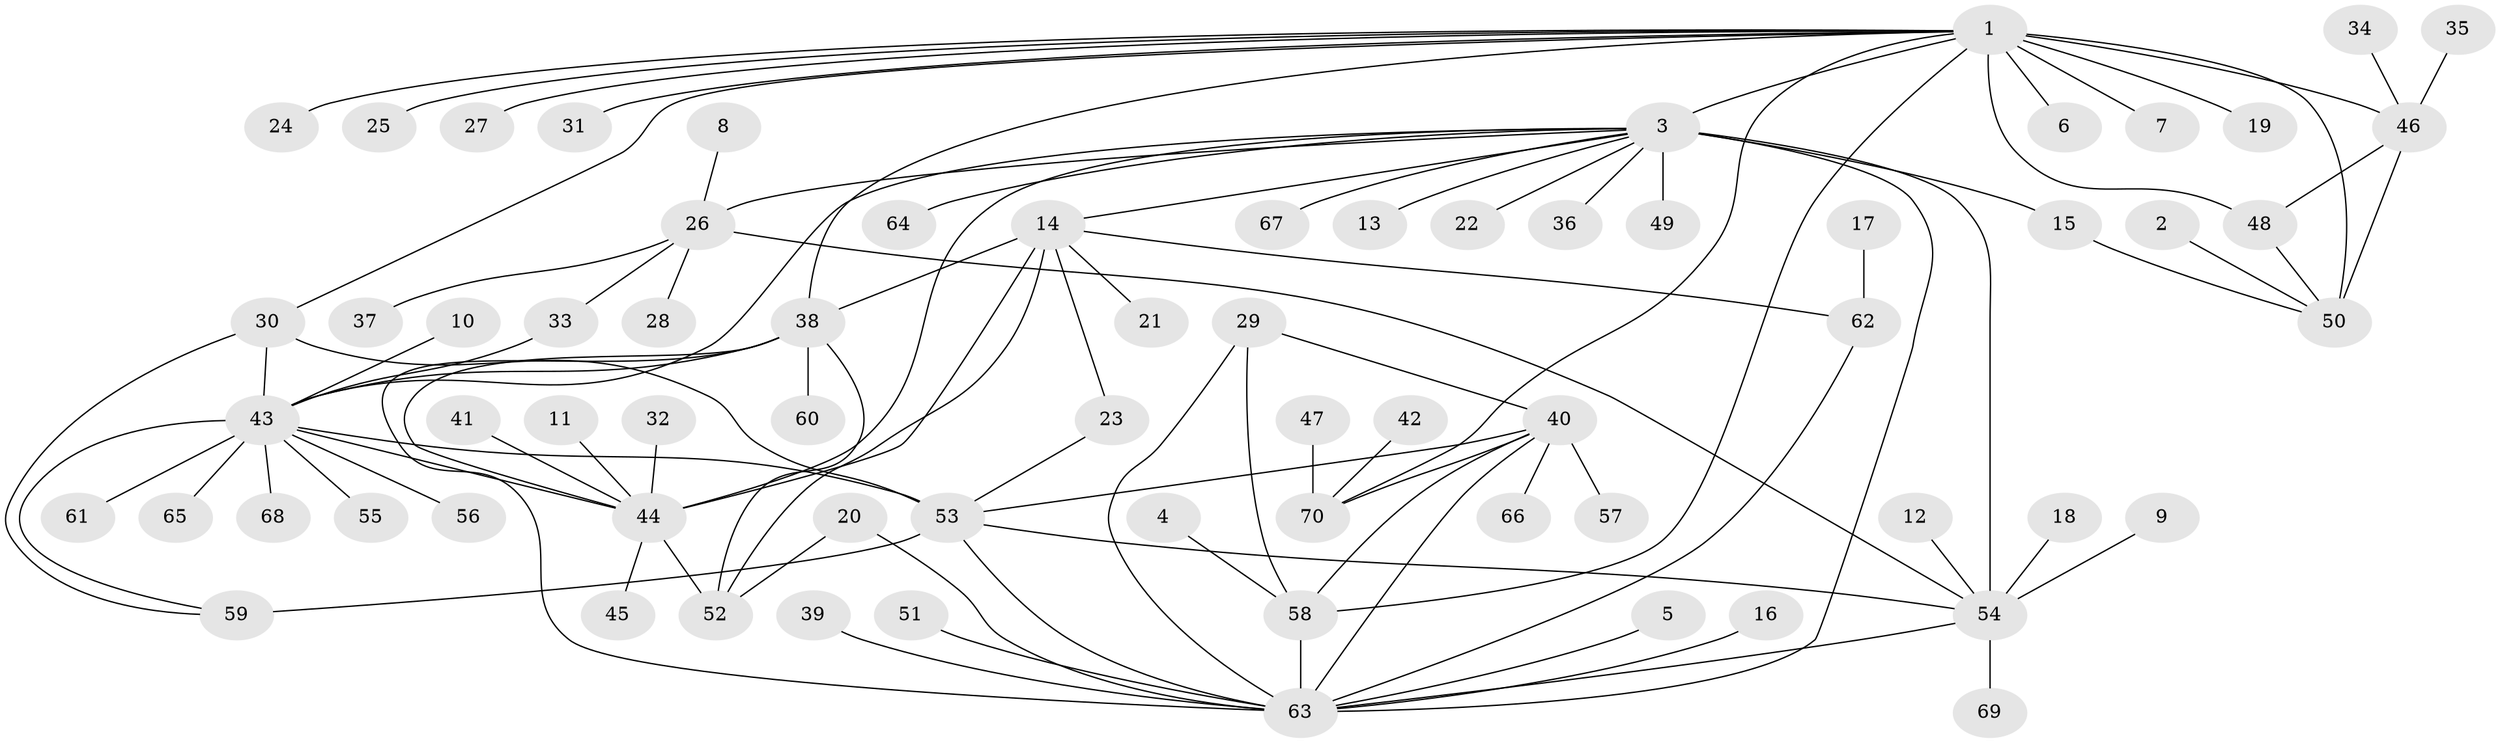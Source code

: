 // original degree distribution, {10: 0.05, 8: 0.05714285714285714, 6: 0.014285714285714285, 14: 0.014285714285714285, 12: 0.007142857142857143, 7: 0.03571428571428571, 11: 0.014285714285714285, 16: 0.007142857142857143, 9: 0.04285714285714286, 13: 0.007142857142857143, 1: 0.5857142857142857, 2: 0.12142857142857143, 3: 0.03571428571428571, 5: 0.007142857142857143}
// Generated by graph-tools (version 1.1) at 2025/50/03/09/25 03:50:37]
// undirected, 70 vertices, 99 edges
graph export_dot {
graph [start="1"]
  node [color=gray90,style=filled];
  1;
  2;
  3;
  4;
  5;
  6;
  7;
  8;
  9;
  10;
  11;
  12;
  13;
  14;
  15;
  16;
  17;
  18;
  19;
  20;
  21;
  22;
  23;
  24;
  25;
  26;
  27;
  28;
  29;
  30;
  31;
  32;
  33;
  34;
  35;
  36;
  37;
  38;
  39;
  40;
  41;
  42;
  43;
  44;
  45;
  46;
  47;
  48;
  49;
  50;
  51;
  52;
  53;
  54;
  55;
  56;
  57;
  58;
  59;
  60;
  61;
  62;
  63;
  64;
  65;
  66;
  67;
  68;
  69;
  70;
  1 -- 3 [weight=1.0];
  1 -- 6 [weight=1.0];
  1 -- 7 [weight=1.0];
  1 -- 19 [weight=1.0];
  1 -- 24 [weight=1.0];
  1 -- 25 [weight=1.0];
  1 -- 27 [weight=1.0];
  1 -- 30 [weight=1.0];
  1 -- 31 [weight=1.0];
  1 -- 38 [weight=1.0];
  1 -- 46 [weight=4.0];
  1 -- 48 [weight=4.0];
  1 -- 50 [weight=4.0];
  1 -- 58 [weight=1.0];
  1 -- 70 [weight=1.0];
  2 -- 50 [weight=1.0];
  3 -- 13 [weight=1.0];
  3 -- 14 [weight=1.0];
  3 -- 15 [weight=1.0];
  3 -- 22 [weight=1.0];
  3 -- 26 [weight=3.0];
  3 -- 36 [weight=1.0];
  3 -- 43 [weight=1.0];
  3 -- 44 [weight=1.0];
  3 -- 49 [weight=1.0];
  3 -- 54 [weight=9.0];
  3 -- 63 [weight=1.0];
  3 -- 64 [weight=1.0];
  3 -- 67 [weight=1.0];
  4 -- 58 [weight=1.0];
  5 -- 63 [weight=1.0];
  8 -- 26 [weight=1.0];
  9 -- 54 [weight=1.0];
  10 -- 43 [weight=1.0];
  11 -- 44 [weight=1.0];
  12 -- 54 [weight=1.0];
  14 -- 21 [weight=1.0];
  14 -- 23 [weight=1.0];
  14 -- 38 [weight=1.0];
  14 -- 44 [weight=4.0];
  14 -- 52 [weight=1.0];
  14 -- 62 [weight=1.0];
  15 -- 50 [weight=1.0];
  16 -- 63 [weight=1.0];
  17 -- 62 [weight=1.0];
  18 -- 54 [weight=1.0];
  20 -- 52 [weight=1.0];
  20 -- 63 [weight=1.0];
  23 -- 53 [weight=1.0];
  26 -- 28 [weight=1.0];
  26 -- 33 [weight=1.0];
  26 -- 37 [weight=1.0];
  26 -- 54 [weight=3.0];
  29 -- 40 [weight=1.0];
  29 -- 58 [weight=2.0];
  29 -- 63 [weight=3.0];
  30 -- 43 [weight=2.0];
  30 -- 53 [weight=3.0];
  30 -- 59 [weight=1.0];
  32 -- 44 [weight=1.0];
  33 -- 43 [weight=1.0];
  34 -- 46 [weight=1.0];
  35 -- 46 [weight=1.0];
  38 -- 43 [weight=1.0];
  38 -- 44 [weight=4.0];
  38 -- 52 [weight=1.0];
  38 -- 60 [weight=1.0];
  38 -- 63 [weight=1.0];
  39 -- 63 [weight=1.0];
  40 -- 53 [weight=1.0];
  40 -- 57 [weight=1.0];
  40 -- 58 [weight=2.0];
  40 -- 63 [weight=3.0];
  40 -- 66 [weight=1.0];
  40 -- 70 [weight=1.0];
  41 -- 44 [weight=1.0];
  42 -- 70 [weight=1.0];
  43 -- 44 [weight=1.0];
  43 -- 53 [weight=6.0];
  43 -- 55 [weight=1.0];
  43 -- 56 [weight=1.0];
  43 -- 59 [weight=2.0];
  43 -- 61 [weight=1.0];
  43 -- 65 [weight=1.0];
  43 -- 68 [weight=1.0];
  44 -- 45 [weight=1.0];
  44 -- 52 [weight=4.0];
  46 -- 48 [weight=1.0];
  46 -- 50 [weight=1.0];
  47 -- 70 [weight=1.0];
  48 -- 50 [weight=1.0];
  51 -- 63 [weight=1.0];
  53 -- 54 [weight=1.0];
  53 -- 59 [weight=3.0];
  53 -- 63 [weight=1.0];
  54 -- 63 [weight=1.0];
  54 -- 69 [weight=1.0];
  58 -- 63 [weight=6.0];
  62 -- 63 [weight=1.0];
}
